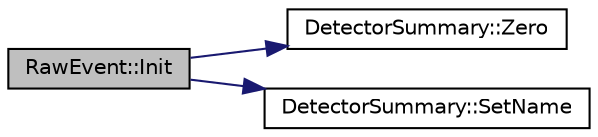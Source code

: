 digraph "RawEvent::Init"
{
  edge [fontname="Helvetica",fontsize="10",labelfontname="Helvetica",labelfontsize="10"];
  node [fontname="Helvetica",fontsize="10",shape=record];
  rankdir="LR";
  Node1 [label="RawEvent::Init",height=0.2,width=0.4,color="black", fillcolor="grey75", style="filled", fontcolor="black"];
  Node1 -> Node2 [color="midnightblue",fontsize="10",style="solid",fontname="Helvetica"];
  Node2 [label="DetectorSummary::Zero",height=0.2,width=0.4,color="black", fillcolor="white", style="filled",URL="$da/d8d/class_detector_summary.html#af283b74fe698aaff140011a2e10c44f9",tooltip="Zero the summary. "];
  Node1 -> Node3 [color="midnightblue",fontsize="10",style="solid",fontname="Helvetica"];
  Node3 [label="DetectorSummary::SetName",height=0.2,width=0.4,color="black", fillcolor="white", style="filled",URL="$da/d8d/class_detector_summary.html#ad788a2920e4b32039e62e4e9e0f80e6f"];
}
